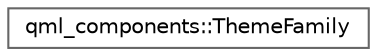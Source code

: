 digraph "Graphical Class Hierarchy"
{
 // LATEX_PDF_SIZE
  bgcolor="transparent";
  edge [fontname=Helvetica,fontsize=10,labelfontname=Helvetica,labelfontsize=10];
  node [fontname=Helvetica,fontsize=10,shape=box,height=0.2,width=0.4];
  rankdir="LR";
  Node0 [id="Node000000",label="qml_components::ThemeFamily",height=0.2,width=0.4,color="grey40", fillcolor="white", style="filled",URL="$classqml__components_1_1ThemeFamily.html",tooltip=" "];
}
